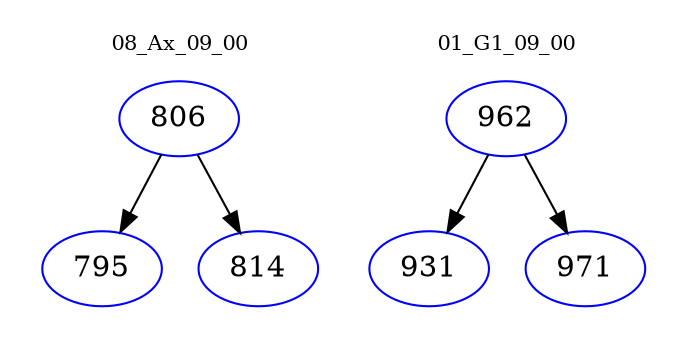digraph{
subgraph cluster_0 {
color = white
label = "08_Ax_09_00";
fontsize=10;
T0_806 [label="806", color="blue"]
T0_806 -> T0_795 [color="black"]
T0_795 [label="795", color="blue"]
T0_806 -> T0_814 [color="black"]
T0_814 [label="814", color="blue"]
}
subgraph cluster_1 {
color = white
label = "01_G1_09_00";
fontsize=10;
T1_962 [label="962", color="blue"]
T1_962 -> T1_931 [color="black"]
T1_931 [label="931", color="blue"]
T1_962 -> T1_971 [color="black"]
T1_971 [label="971", color="blue"]
}
}
